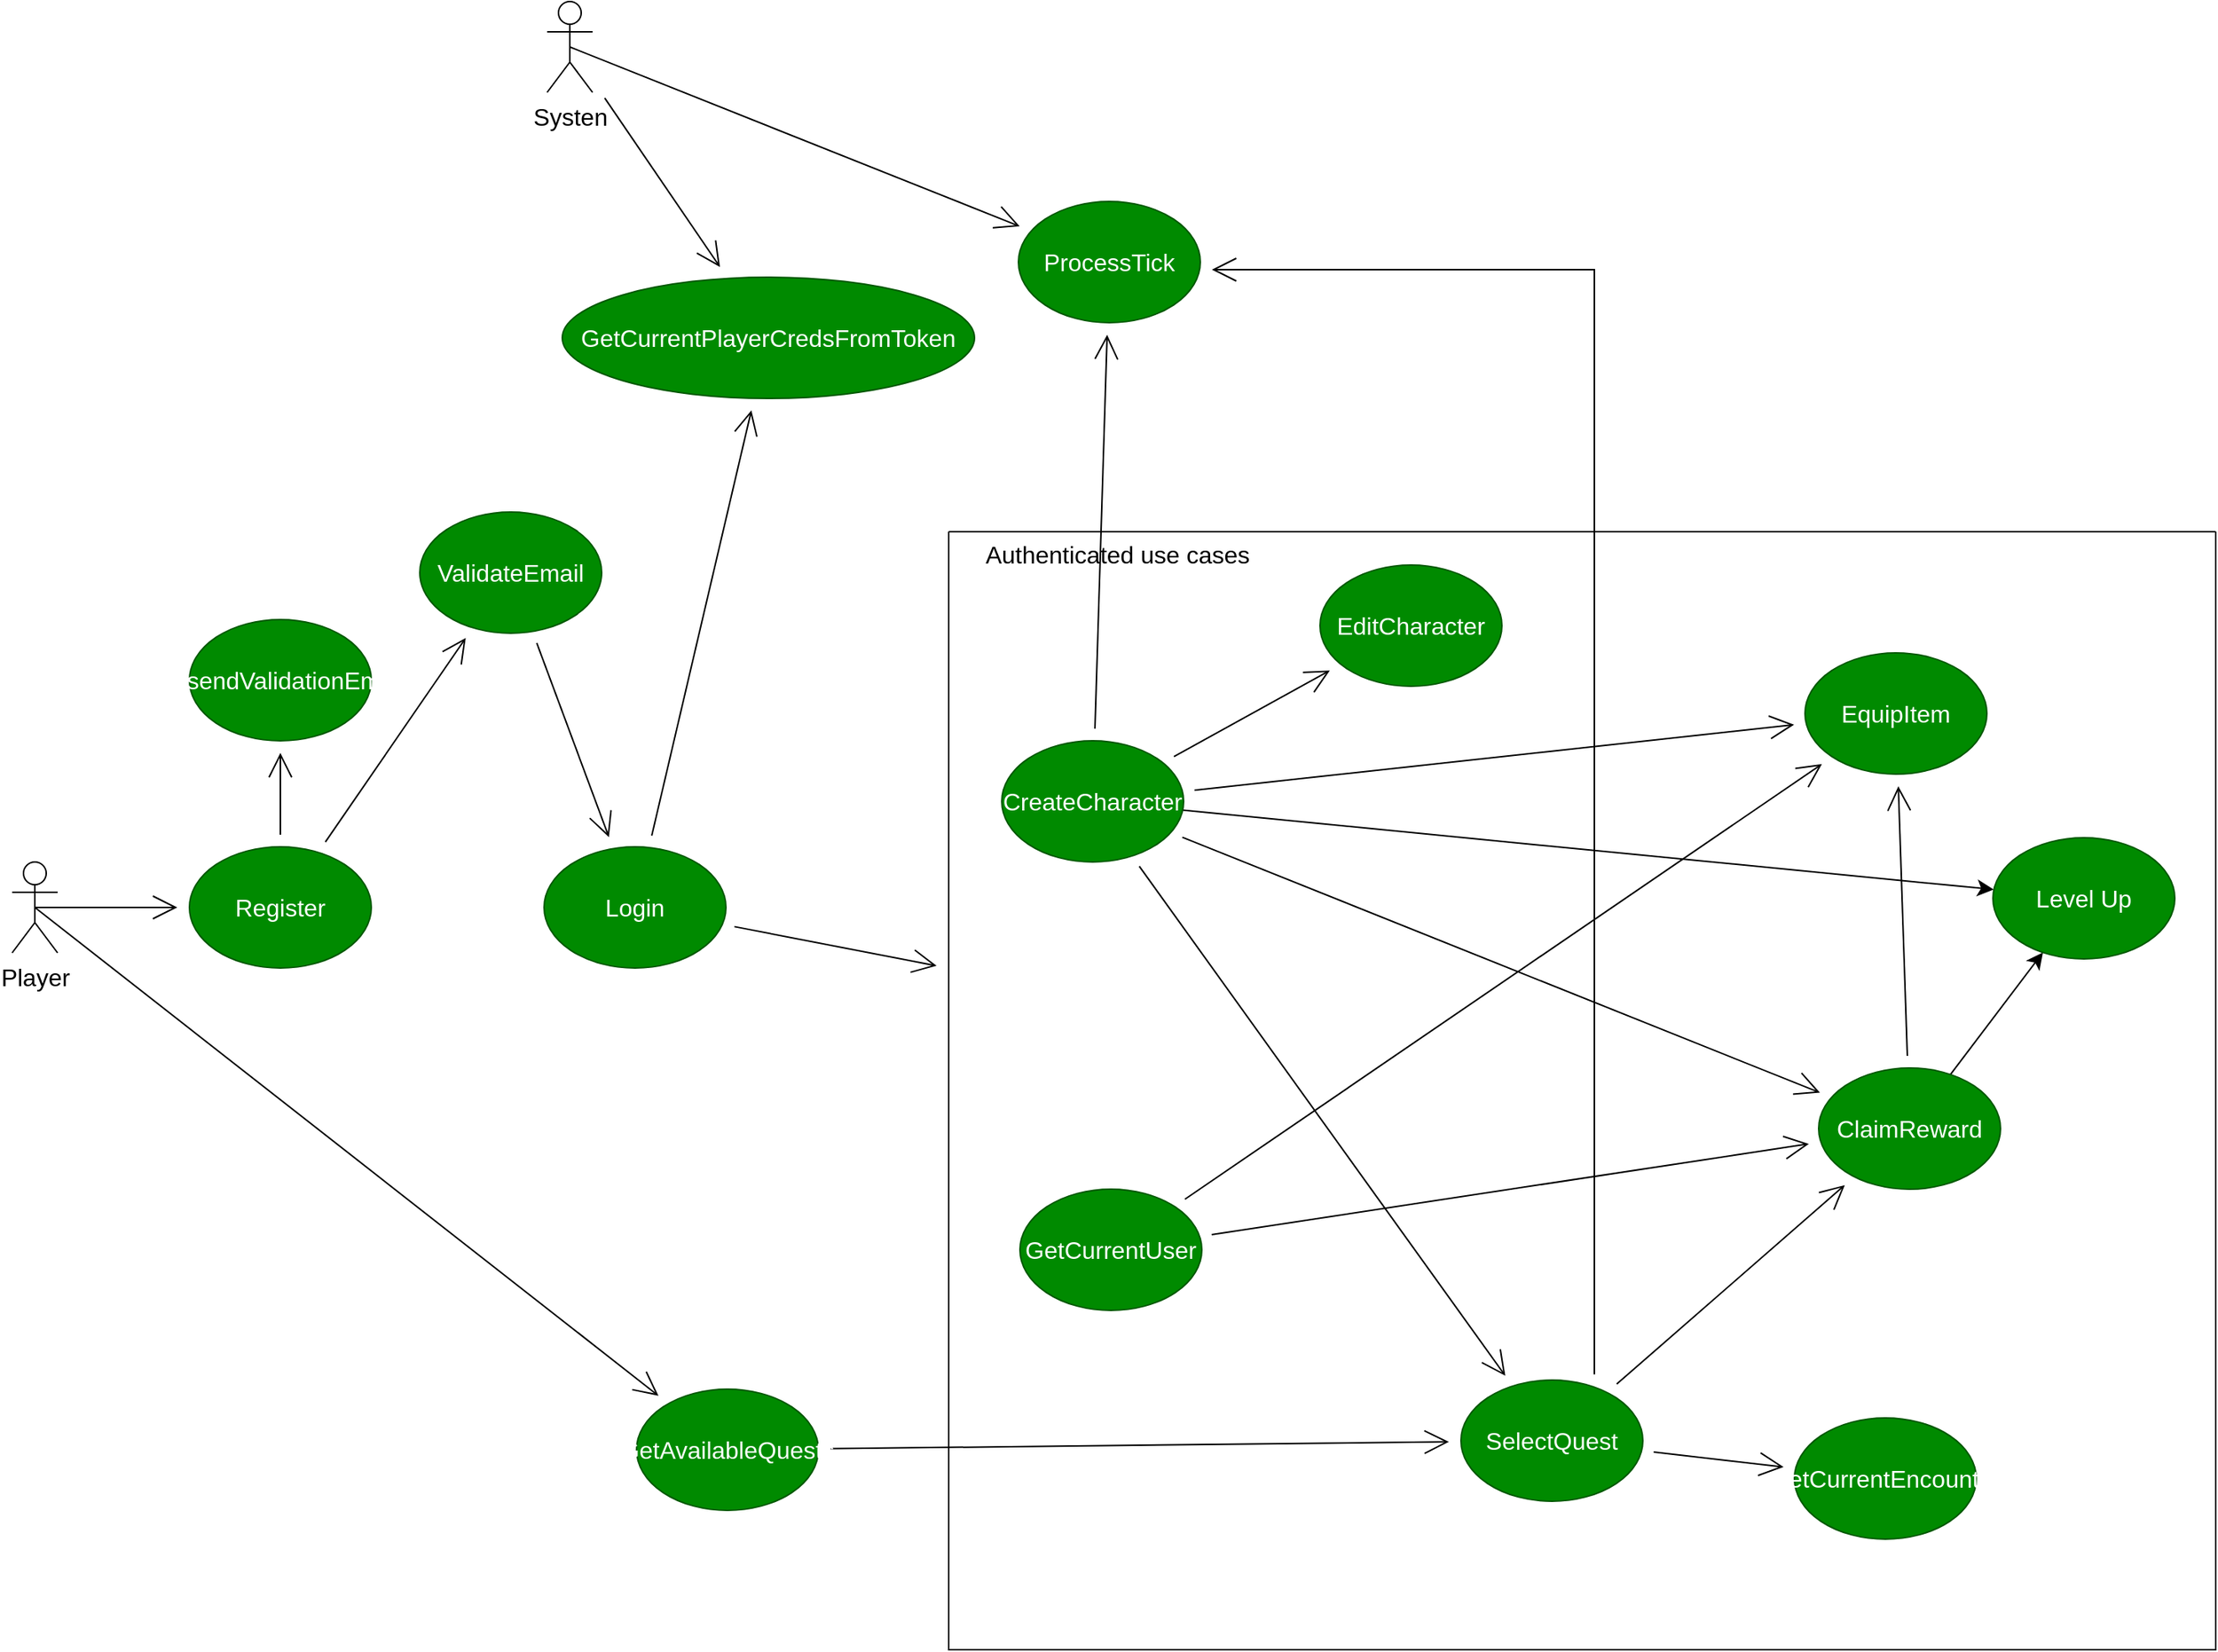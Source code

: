 <mxfile version="20.8.16" type="device"><diagram id="ipJWhZqzKr1BVn6G77or" name="Page-1"><mxGraphModel dx="2409" dy="1693" grid="0" gridSize="10" guides="1" tooltips="1" connect="1" arrows="1" fold="1" page="0" pageScale="1" pageWidth="1100" pageHeight="850" math="0" shadow="0"><root><mxCell id="0"/><mxCell id="1" parent="0"/><mxCell id="HBbe1RdpAgk0ndtDMDIS-24" value="" style="swimlane;startSize=0;fontSize=16;" parent="1" vertex="1"><mxGeometry x="318" y="65" width="836" height="738" as="geometry"><mxRectangle x="273" y="65" width="50" height="44" as="alternateBounds"/></mxGeometry></mxCell><mxCell id="HBbe1RdpAgk0ndtDMDIS-32" style="edgeStyle=none;curved=1;rounded=0;orthogonalLoop=1;jettySize=auto;html=1;fontSize=12;endArrow=open;startSize=14;endSize=14;sourcePerimeterSpacing=8;targetPerimeterSpacing=8;" parent="HBbe1RdpAgk0ndtDMDIS-24" source="HBbe1RdpAgk0ndtDMDIS-10" target="HBbe1RdpAgk0ndtDMDIS-30" edge="1"><mxGeometry relative="1" as="geometry"/></mxCell><mxCell id="HBbe1RdpAgk0ndtDMDIS-41" style="rounded=0;orthogonalLoop=1;jettySize=auto;html=1;fontSize=12;endArrow=open;startSize=14;endSize=14;sourcePerimeterSpacing=8;targetPerimeterSpacing=8;" parent="HBbe1RdpAgk0ndtDMDIS-24" source="HBbe1RdpAgk0ndtDMDIS-10" target="HBbe1RdpAgk0ndtDMDIS-39" edge="1"><mxGeometry relative="1" as="geometry"/></mxCell><mxCell id="HBbe1RdpAgk0ndtDMDIS-43" style="edgeStyle=none;rounded=0;orthogonalLoop=1;jettySize=auto;html=1;fontSize=12;endArrow=open;startSize=14;endSize=14;sourcePerimeterSpacing=8;targetPerimeterSpacing=8;" parent="HBbe1RdpAgk0ndtDMDIS-24" source="HBbe1RdpAgk0ndtDMDIS-10" target="HBbe1RdpAgk0ndtDMDIS-42" edge="1"><mxGeometry relative="1" as="geometry"/></mxCell><mxCell id="HBbe1RdpAgk0ndtDMDIS-48" style="edgeStyle=none;rounded=0;orthogonalLoop=1;jettySize=auto;html=1;fontSize=12;endArrow=open;startSize=14;endSize=14;sourcePerimeterSpacing=8;targetPerimeterSpacing=8;" parent="HBbe1RdpAgk0ndtDMDIS-24" source="HBbe1RdpAgk0ndtDMDIS-10" target="HBbe1RdpAgk0ndtDMDIS-47" edge="1"><mxGeometry relative="1" as="geometry"/></mxCell><mxCell id="cXrD7TotjxHyug0fRhrL-3" style="edgeStyle=none;curved=1;rounded=0;orthogonalLoop=1;jettySize=auto;html=1;fontSize=12;startSize=8;endSize=8;" parent="HBbe1RdpAgk0ndtDMDIS-24" source="HBbe1RdpAgk0ndtDMDIS-10" target="cXrD7TotjxHyug0fRhrL-1" edge="1"><mxGeometry relative="1" as="geometry"/></mxCell><mxCell id="HBbe1RdpAgk0ndtDMDIS-10" value="CreateCharacter" style="ellipse;whiteSpace=wrap;html=1;fontSize=16;fillColor=#008a00;fontColor=#ffffff;strokeColor=#005700;" parent="HBbe1RdpAgk0ndtDMDIS-24" vertex="1"><mxGeometry x="35" y="138" width="120" height="80" as="geometry"/></mxCell><mxCell id="FuEP7G0QTdZJVxtqd-_7-1" style="edgeStyle=none;curved=1;rounded=0;orthogonalLoop=1;jettySize=auto;html=1;fontSize=12;endArrow=open;startSize=14;endSize=14;sourcePerimeterSpacing=8;targetPerimeterSpacing=8;" parent="HBbe1RdpAgk0ndtDMDIS-24" source="HBbe1RdpAgk0ndtDMDIS-12" target="HBbe1RdpAgk0ndtDMDIS-39" edge="1"><mxGeometry relative="1" as="geometry"/></mxCell><mxCell id="FuEP7G0QTdZJVxtqd-_7-3" style="edgeStyle=none;curved=1;rounded=0;orthogonalLoop=1;jettySize=auto;html=1;fontSize=12;endArrow=open;startSize=14;endSize=14;sourcePerimeterSpacing=8;targetPerimeterSpacing=8;" parent="HBbe1RdpAgk0ndtDMDIS-24" source="HBbe1RdpAgk0ndtDMDIS-12" target="HBbe1RdpAgk0ndtDMDIS-42" edge="1"><mxGeometry relative="1" as="geometry"/></mxCell><mxCell id="HBbe1RdpAgk0ndtDMDIS-12" value="GetCurrentUser" style="ellipse;whiteSpace=wrap;html=1;fontSize=16;fillColor=#008a00;fontColor=#ffffff;strokeColor=#005700;" parent="HBbe1RdpAgk0ndtDMDIS-24" vertex="1"><mxGeometry x="47" y="434" width="120" height="80" as="geometry"/></mxCell><mxCell id="HBbe1RdpAgk0ndtDMDIS-21" value="Authenticated use cases" style="text;html=1;strokeColor=none;fillColor=none;align=center;verticalAlign=middle;whiteSpace=wrap;rounded=0;fontSize=16;" parent="HBbe1RdpAgk0ndtDMDIS-24" vertex="1"><mxGeometry x="19" width="185" height="30" as="geometry"/></mxCell><mxCell id="HBbe1RdpAgk0ndtDMDIS-50" style="edgeStyle=none;rounded=0;orthogonalLoop=1;jettySize=auto;html=1;fontSize=12;endArrow=open;startSize=14;endSize=14;sourcePerimeterSpacing=8;targetPerimeterSpacing=8;" parent="HBbe1RdpAgk0ndtDMDIS-24" source="HBbe1RdpAgk0ndtDMDIS-30" target="HBbe1RdpAgk0ndtDMDIS-49" edge="1"><mxGeometry relative="1" as="geometry"/></mxCell><mxCell id="FuEP7G0QTdZJVxtqd-_7-13" style="edgeStyle=none;curved=1;rounded=0;orthogonalLoop=1;jettySize=auto;html=1;fontSize=12;endArrow=open;startSize=14;endSize=14;sourcePerimeterSpacing=8;targetPerimeterSpacing=8;" parent="HBbe1RdpAgk0ndtDMDIS-24" source="HBbe1RdpAgk0ndtDMDIS-30" target="HBbe1RdpAgk0ndtDMDIS-39" edge="1"><mxGeometry relative="1" as="geometry"/></mxCell><mxCell id="HBbe1RdpAgk0ndtDMDIS-30" value="SelectQuest" style="ellipse;whiteSpace=wrap;html=1;fontSize=16;fillColor=#008a00;fontColor=#ffffff;strokeColor=#005700;" parent="HBbe1RdpAgk0ndtDMDIS-24" vertex="1"><mxGeometry x="338" y="560" width="120" height="80" as="geometry"/></mxCell><mxCell id="FuEP7G0QTdZJVxtqd-_7-9" style="edgeStyle=none;curved=1;rounded=0;orthogonalLoop=1;jettySize=auto;html=1;fontSize=12;endArrow=open;startSize=14;endSize=14;sourcePerimeterSpacing=8;targetPerimeterSpacing=8;" parent="HBbe1RdpAgk0ndtDMDIS-24" source="HBbe1RdpAgk0ndtDMDIS-39" target="HBbe1RdpAgk0ndtDMDIS-42" edge="1"><mxGeometry relative="1" as="geometry"/></mxCell><mxCell id="cXrD7TotjxHyug0fRhrL-2" style="edgeStyle=none;curved=1;rounded=0;orthogonalLoop=1;jettySize=auto;html=1;fontSize=12;startSize=8;endSize=8;" parent="HBbe1RdpAgk0ndtDMDIS-24" source="HBbe1RdpAgk0ndtDMDIS-39" target="cXrD7TotjxHyug0fRhrL-1" edge="1"><mxGeometry relative="1" as="geometry"/></mxCell><mxCell id="HBbe1RdpAgk0ndtDMDIS-39" value="ClaimReward" style="ellipse;whiteSpace=wrap;html=1;fontSize=16;fillColor=#008a00;fontColor=#ffffff;strokeColor=#005700;" parent="HBbe1RdpAgk0ndtDMDIS-24" vertex="1"><mxGeometry x="574" y="354" width="120" height="80" as="geometry"/></mxCell><mxCell id="HBbe1RdpAgk0ndtDMDIS-42" value="EquipItem" style="ellipse;whiteSpace=wrap;html=1;fontSize=16;fillColor=#008a00;fontColor=#ffffff;strokeColor=#005700;" parent="HBbe1RdpAgk0ndtDMDIS-24" vertex="1"><mxGeometry x="565" y="80" width="120" height="80" as="geometry"/></mxCell><mxCell id="HBbe1RdpAgk0ndtDMDIS-47" value="EditCharacter" style="ellipse;whiteSpace=wrap;html=1;fontSize=16;fillColor=#008a00;fontColor=#ffffff;strokeColor=#005700;" parent="HBbe1RdpAgk0ndtDMDIS-24" vertex="1"><mxGeometry x="245" y="22" width="120" height="80" as="geometry"/></mxCell><mxCell id="HBbe1RdpAgk0ndtDMDIS-49" value="GetCurrentEncounter" style="ellipse;whiteSpace=wrap;html=1;fontSize=16;fillColor=#008a00;fontColor=#ffffff;strokeColor=#005700;" parent="HBbe1RdpAgk0ndtDMDIS-24" vertex="1"><mxGeometry x="558" y="585" width="120" height="80" as="geometry"/></mxCell><mxCell id="cXrD7TotjxHyug0fRhrL-1" value="Level Up" style="ellipse;whiteSpace=wrap;html=1;fontSize=16;fillColor=#008a00;fontColor=#ffffff;strokeColor=#005700;" parent="HBbe1RdpAgk0ndtDMDIS-24" vertex="1"><mxGeometry x="689" y="202" width="120" height="80" as="geometry"/></mxCell><mxCell id="HBbe1RdpAgk0ndtDMDIS-4" style="edgeStyle=none;curved=1;rounded=0;orthogonalLoop=1;jettySize=auto;html=1;exitX=0.5;exitY=0.5;exitDx=0;exitDy=0;exitPerimeter=0;fontSize=12;endArrow=open;startSize=14;endSize=14;sourcePerimeterSpacing=8;targetPerimeterSpacing=8;" parent="1" source="HBbe1RdpAgk0ndtDMDIS-1" target="HBbe1RdpAgk0ndtDMDIS-2" edge="1"><mxGeometry relative="1" as="geometry"/></mxCell><mxCell id="HBbe1RdpAgk0ndtDMDIS-19" style="edgeStyle=none;curved=1;rounded=0;orthogonalLoop=1;jettySize=auto;html=1;exitX=0.5;exitY=0.5;exitDx=0;exitDy=0;exitPerimeter=0;fontSize=12;endArrow=open;startSize=14;endSize=14;sourcePerimeterSpacing=8;targetPerimeterSpacing=8;" parent="1" source="HBbe1RdpAgk0ndtDMDIS-1" target="HBbe1RdpAgk0ndtDMDIS-18" edge="1"><mxGeometry relative="1" as="geometry"/></mxCell><mxCell id="HBbe1RdpAgk0ndtDMDIS-1" value="Player" style="shape=umlActor;verticalLabelPosition=bottom;verticalAlign=top;html=1;outlineConnect=0;fontSize=16;" parent="1" vertex="1"><mxGeometry x="-300" y="283" width="30" height="60" as="geometry"/></mxCell><mxCell id="HBbe1RdpAgk0ndtDMDIS-5" style="edgeStyle=none;curved=1;rounded=0;orthogonalLoop=1;jettySize=auto;html=1;fontSize=12;endArrow=open;startSize=14;endSize=14;sourcePerimeterSpacing=8;targetPerimeterSpacing=8;" parent="1" source="HBbe1RdpAgk0ndtDMDIS-2" target="HBbe1RdpAgk0ndtDMDIS-3" edge="1"><mxGeometry relative="1" as="geometry"/></mxCell><mxCell id="HBbe1RdpAgk0ndtDMDIS-46" style="edgeStyle=none;rounded=0;orthogonalLoop=1;jettySize=auto;html=1;fontSize=12;endArrow=open;startSize=14;endSize=14;sourcePerimeterSpacing=8;targetPerimeterSpacing=8;" parent="1" source="HBbe1RdpAgk0ndtDMDIS-2" target="HBbe1RdpAgk0ndtDMDIS-45" edge="1"><mxGeometry relative="1" as="geometry"/></mxCell><mxCell id="HBbe1RdpAgk0ndtDMDIS-2" value="Register" style="ellipse;whiteSpace=wrap;html=1;fontSize=16;fillColor=#008a00;fontColor=#ffffff;strokeColor=#005700;" parent="1" vertex="1"><mxGeometry x="-183" y="273" width="120" height="80" as="geometry"/></mxCell><mxCell id="HBbe1RdpAgk0ndtDMDIS-7" style="edgeStyle=none;curved=1;rounded=0;orthogonalLoop=1;jettySize=auto;html=1;fontSize=12;endArrow=open;startSize=14;endSize=14;sourcePerimeterSpacing=8;targetPerimeterSpacing=8;" parent="1" source="HBbe1RdpAgk0ndtDMDIS-3" target="HBbe1RdpAgk0ndtDMDIS-6" edge="1"><mxGeometry relative="1" as="geometry"/></mxCell><mxCell id="HBbe1RdpAgk0ndtDMDIS-3" value="ValidateEmail" style="ellipse;whiteSpace=wrap;html=1;fontSize=16;fillColor=#008a00;fontColor=#ffffff;strokeColor=#005700;" parent="1" vertex="1"><mxGeometry x="-31" y="52" width="120" height="80" as="geometry"/></mxCell><mxCell id="HBbe1RdpAgk0ndtDMDIS-23" style="edgeStyle=none;curved=1;rounded=0;orthogonalLoop=1;jettySize=auto;html=1;fontSize=12;endArrow=open;startSize=14;endSize=14;sourcePerimeterSpacing=8;targetPerimeterSpacing=8;" parent="1" source="HBbe1RdpAgk0ndtDMDIS-6" target="HBbe1RdpAgk0ndtDMDIS-24" edge="1"><mxGeometry relative="1" as="geometry"><mxPoint x="267.0" y="328.96" as="targetPoint"/></mxGeometry></mxCell><mxCell id="FuEP7G0QTdZJVxtqd-_7-6" style="edgeStyle=none;curved=1;rounded=0;orthogonalLoop=1;jettySize=auto;html=1;fontSize=12;endArrow=open;startSize=14;endSize=14;sourcePerimeterSpacing=8;targetPerimeterSpacing=8;" parent="1" source="HBbe1RdpAgk0ndtDMDIS-6" target="FuEP7G0QTdZJVxtqd-_7-4" edge="1"><mxGeometry relative="1" as="geometry"/></mxCell><mxCell id="HBbe1RdpAgk0ndtDMDIS-6" value="Login" style="ellipse;whiteSpace=wrap;html=1;fontSize=16;fillColor=#008a00;fontColor=#ffffff;strokeColor=#005700;" parent="1" vertex="1"><mxGeometry x="51" y="273" width="120" height="80" as="geometry"/></mxCell><mxCell id="HBbe1RdpAgk0ndtDMDIS-31" style="edgeStyle=none;curved=1;rounded=0;orthogonalLoop=1;jettySize=auto;html=1;fontSize=12;endArrow=open;startSize=14;endSize=14;sourcePerimeterSpacing=8;targetPerimeterSpacing=8;" parent="1" source="HBbe1RdpAgk0ndtDMDIS-18" target="HBbe1RdpAgk0ndtDMDIS-30" edge="1"><mxGeometry relative="1" as="geometry"/></mxCell><mxCell id="HBbe1RdpAgk0ndtDMDIS-18" value="GetAvailableQuests" style="ellipse;whiteSpace=wrap;html=1;fontSize=16;fillColor=#008a00;fontColor=#ffffff;strokeColor=#005700;" parent="1" vertex="1"><mxGeometry x="112" y="631" width="120" height="80" as="geometry"/></mxCell><mxCell id="HBbe1RdpAgk0ndtDMDIS-33" value="ProcessTick" style="ellipse;whiteSpace=wrap;html=1;fontSize=16;fillColor=#008a00;fontColor=#ffffff;strokeColor=#005700;" parent="1" vertex="1"><mxGeometry x="364" y="-153" width="120" height="80" as="geometry"/></mxCell><mxCell id="HBbe1RdpAgk0ndtDMDIS-35" style="edgeStyle=none;curved=1;rounded=0;orthogonalLoop=1;jettySize=auto;html=1;exitX=0.5;exitY=0.5;exitDx=0;exitDy=0;exitPerimeter=0;fontSize=12;endArrow=open;startSize=14;endSize=14;sourcePerimeterSpacing=8;targetPerimeterSpacing=8;" parent="1" source="HBbe1RdpAgk0ndtDMDIS-34" target="HBbe1RdpAgk0ndtDMDIS-33" edge="1"><mxGeometry relative="1" as="geometry"/></mxCell><mxCell id="FuEP7G0QTdZJVxtqd-_7-5" style="edgeStyle=none;curved=1;rounded=0;orthogonalLoop=1;jettySize=auto;html=1;fontSize=12;endArrow=open;startSize=14;endSize=14;sourcePerimeterSpacing=8;targetPerimeterSpacing=8;" parent="1" source="HBbe1RdpAgk0ndtDMDIS-34" target="FuEP7G0QTdZJVxtqd-_7-4" edge="1"><mxGeometry relative="1" as="geometry"/></mxCell><mxCell id="HBbe1RdpAgk0ndtDMDIS-34" value="Systen" style="shape=umlActor;verticalLabelPosition=bottom;verticalAlign=top;html=1;outlineConnect=0;fontSize=16;" parent="1" vertex="1"><mxGeometry x="53" y="-285" width="30" height="60" as="geometry"/></mxCell><mxCell id="HBbe1RdpAgk0ndtDMDIS-36" style="edgeStyle=none;curved=1;rounded=0;orthogonalLoop=1;jettySize=auto;html=1;fontSize=12;endArrow=open;startSize=14;endSize=14;sourcePerimeterSpacing=8;targetPerimeterSpacing=8;" parent="1" source="HBbe1RdpAgk0ndtDMDIS-10" target="HBbe1RdpAgk0ndtDMDIS-33" edge="1"><mxGeometry relative="1" as="geometry"/></mxCell><mxCell id="HBbe1RdpAgk0ndtDMDIS-37" style="edgeStyle=orthogonalEdgeStyle;rounded=0;orthogonalLoop=1;jettySize=auto;html=1;fontSize=12;endArrow=open;startSize=14;endSize=14;sourcePerimeterSpacing=8;targetPerimeterSpacing=8;" parent="1" source="HBbe1RdpAgk0ndtDMDIS-30" target="HBbe1RdpAgk0ndtDMDIS-33" edge="1"><mxGeometry relative="1" as="geometry"><mxPoint x="857" y="-11" as="targetPoint"/><Array as="points"><mxPoint x="744" y="-108"/></Array></mxGeometry></mxCell><mxCell id="HBbe1RdpAgk0ndtDMDIS-45" value="ResendValidationEmail" style="ellipse;whiteSpace=wrap;html=1;fontSize=16;fillColor=#008a00;fontColor=#ffffff;strokeColor=#005700;" parent="1" vertex="1"><mxGeometry x="-183" y="123" width="120" height="80" as="geometry"/></mxCell><mxCell id="FuEP7G0QTdZJVxtqd-_7-4" value="GetCurrentPlayerCredsFromToken" style="ellipse;whiteSpace=wrap;html=1;fontSize=16;fillColor=#008a00;fontColor=#ffffff;strokeColor=#005700;" parent="1" vertex="1"><mxGeometry x="63" y="-103" width="272" height="80" as="geometry"/></mxCell></root></mxGraphModel></diagram></mxfile>